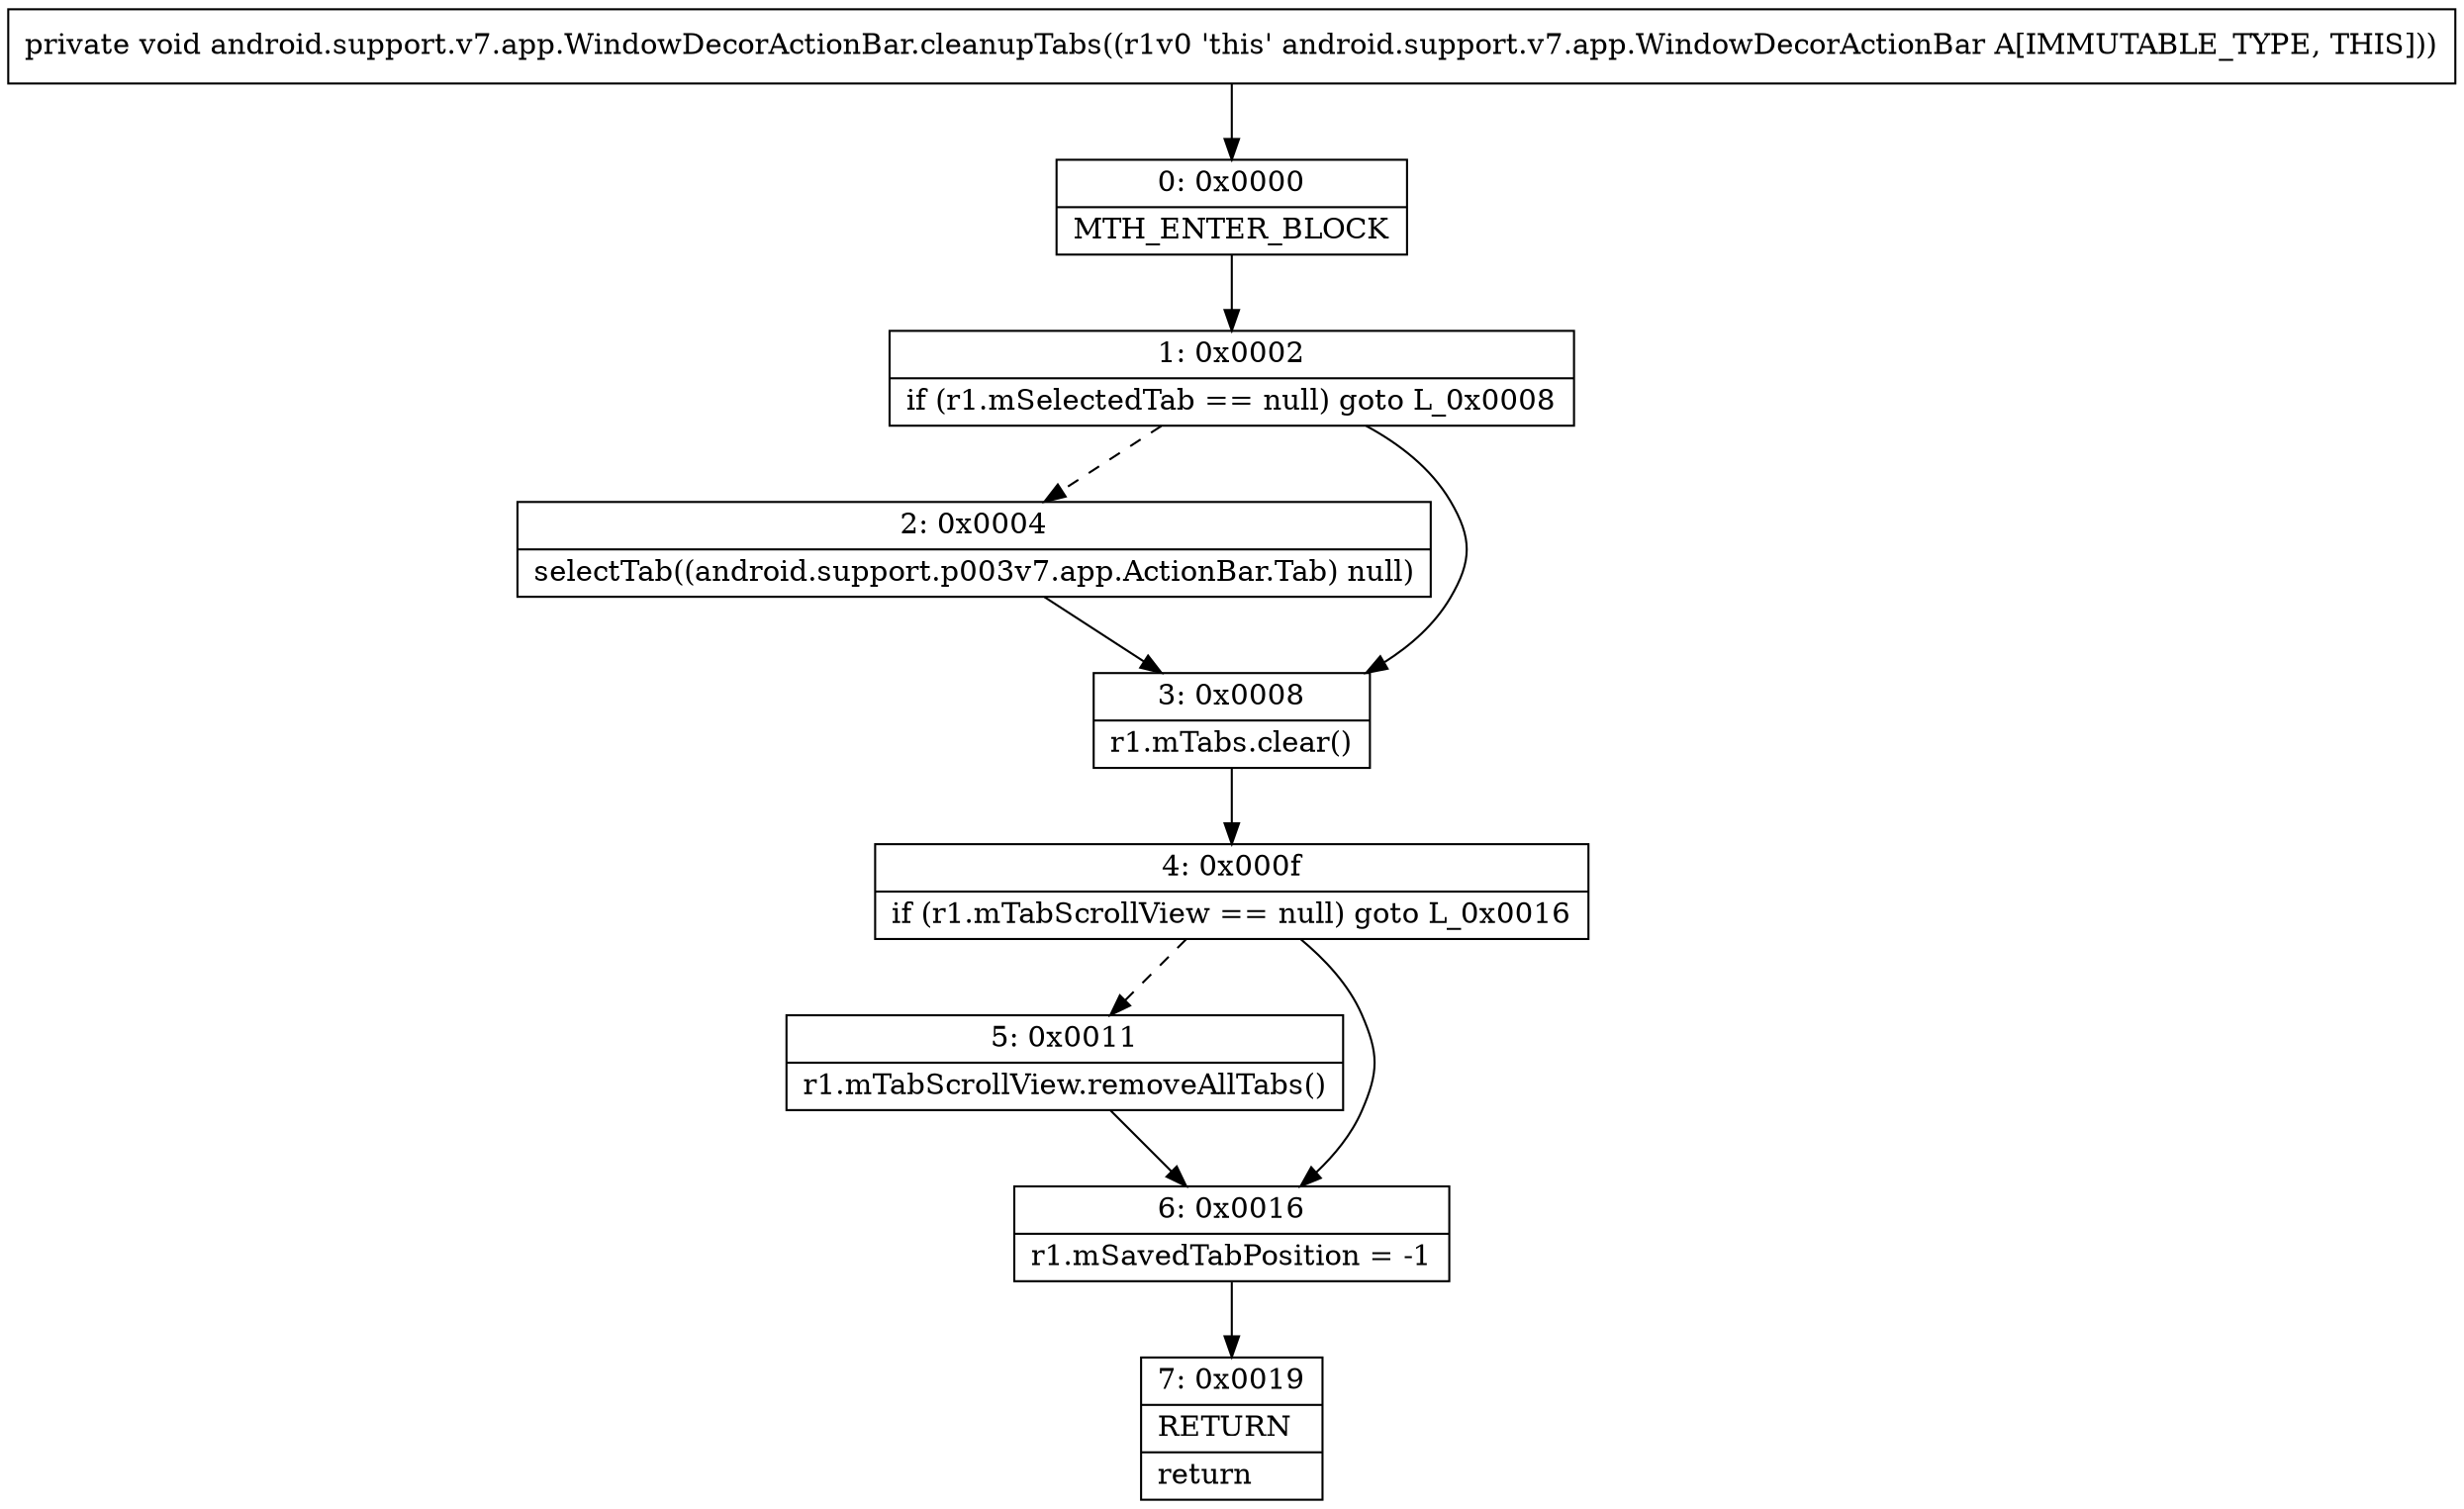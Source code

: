 digraph "CFG forandroid.support.v7.app.WindowDecorActionBar.cleanupTabs()V" {
Node_0 [shape=record,label="{0\:\ 0x0000|MTH_ENTER_BLOCK\l}"];
Node_1 [shape=record,label="{1\:\ 0x0002|if (r1.mSelectedTab == null) goto L_0x0008\l}"];
Node_2 [shape=record,label="{2\:\ 0x0004|selectTab((android.support.p003v7.app.ActionBar.Tab) null)\l}"];
Node_3 [shape=record,label="{3\:\ 0x0008|r1.mTabs.clear()\l}"];
Node_4 [shape=record,label="{4\:\ 0x000f|if (r1.mTabScrollView == null) goto L_0x0016\l}"];
Node_5 [shape=record,label="{5\:\ 0x0011|r1.mTabScrollView.removeAllTabs()\l}"];
Node_6 [shape=record,label="{6\:\ 0x0016|r1.mSavedTabPosition = \-1\l}"];
Node_7 [shape=record,label="{7\:\ 0x0019|RETURN\l|return\l}"];
MethodNode[shape=record,label="{private void android.support.v7.app.WindowDecorActionBar.cleanupTabs((r1v0 'this' android.support.v7.app.WindowDecorActionBar A[IMMUTABLE_TYPE, THIS])) }"];
MethodNode -> Node_0;
Node_0 -> Node_1;
Node_1 -> Node_2[style=dashed];
Node_1 -> Node_3;
Node_2 -> Node_3;
Node_3 -> Node_4;
Node_4 -> Node_5[style=dashed];
Node_4 -> Node_6;
Node_5 -> Node_6;
Node_6 -> Node_7;
}

